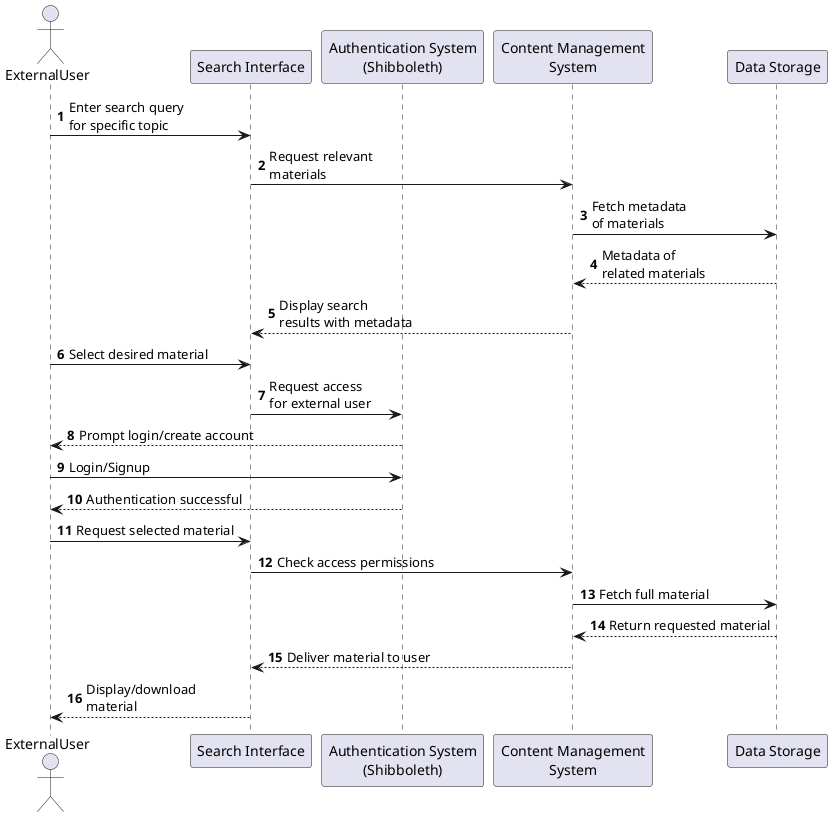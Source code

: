 @startuml
autonumber
actor ExternalUser as User
participant "Search Interface" as Search
participant "Authentication System\n(Shibboleth)" as Auth
participant "Content Management\nSystem" as Content
participant "Data Storage" as Storage

User -> Search : Enter search query\nfor specific topic
Search -> Content : Request relevant\nmaterials
Content -> Storage : Fetch metadata\nof materials
Storage --> Content : Metadata of\nrelated materials
Content --> Search : Display search\nresults with metadata
User -> Search : Select desired material
Search -> Auth : Request access\nfor external user
Auth --> User : Prompt login/create account
User -> Auth : Login/Signup
Auth --> User : Authentication successful
User -> Search : Request selected material
Search -> Content : Check access permissions
Content -> Storage : Fetch full material
Storage --> Content : Return requested material
Content --> Search : Deliver material to user
Search --> User : Display/download\nmaterial
@enduml